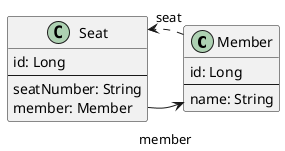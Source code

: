 @startuml

class Member {
  id: Long
  --
  name: String
}

class Seat {
  id: Long
  --
  seatNumber: String
  member: Member
}

Seat --r--> "member" Member
Member ..r..> "seat" Seat

@enduml